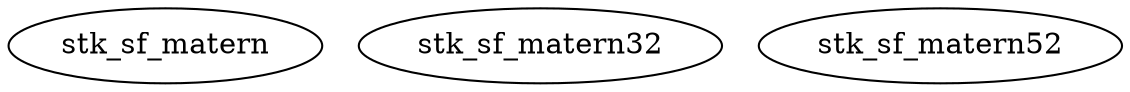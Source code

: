 /* Created by mdot for Matlab */
digraph m2html {

  stk_sf_matern [URL="stk_sf_matern.html"];
  stk_sf_matern32 [URL="stk_sf_matern32.html"];
  stk_sf_matern52 [URL="stk_sf_matern52.html"];
}